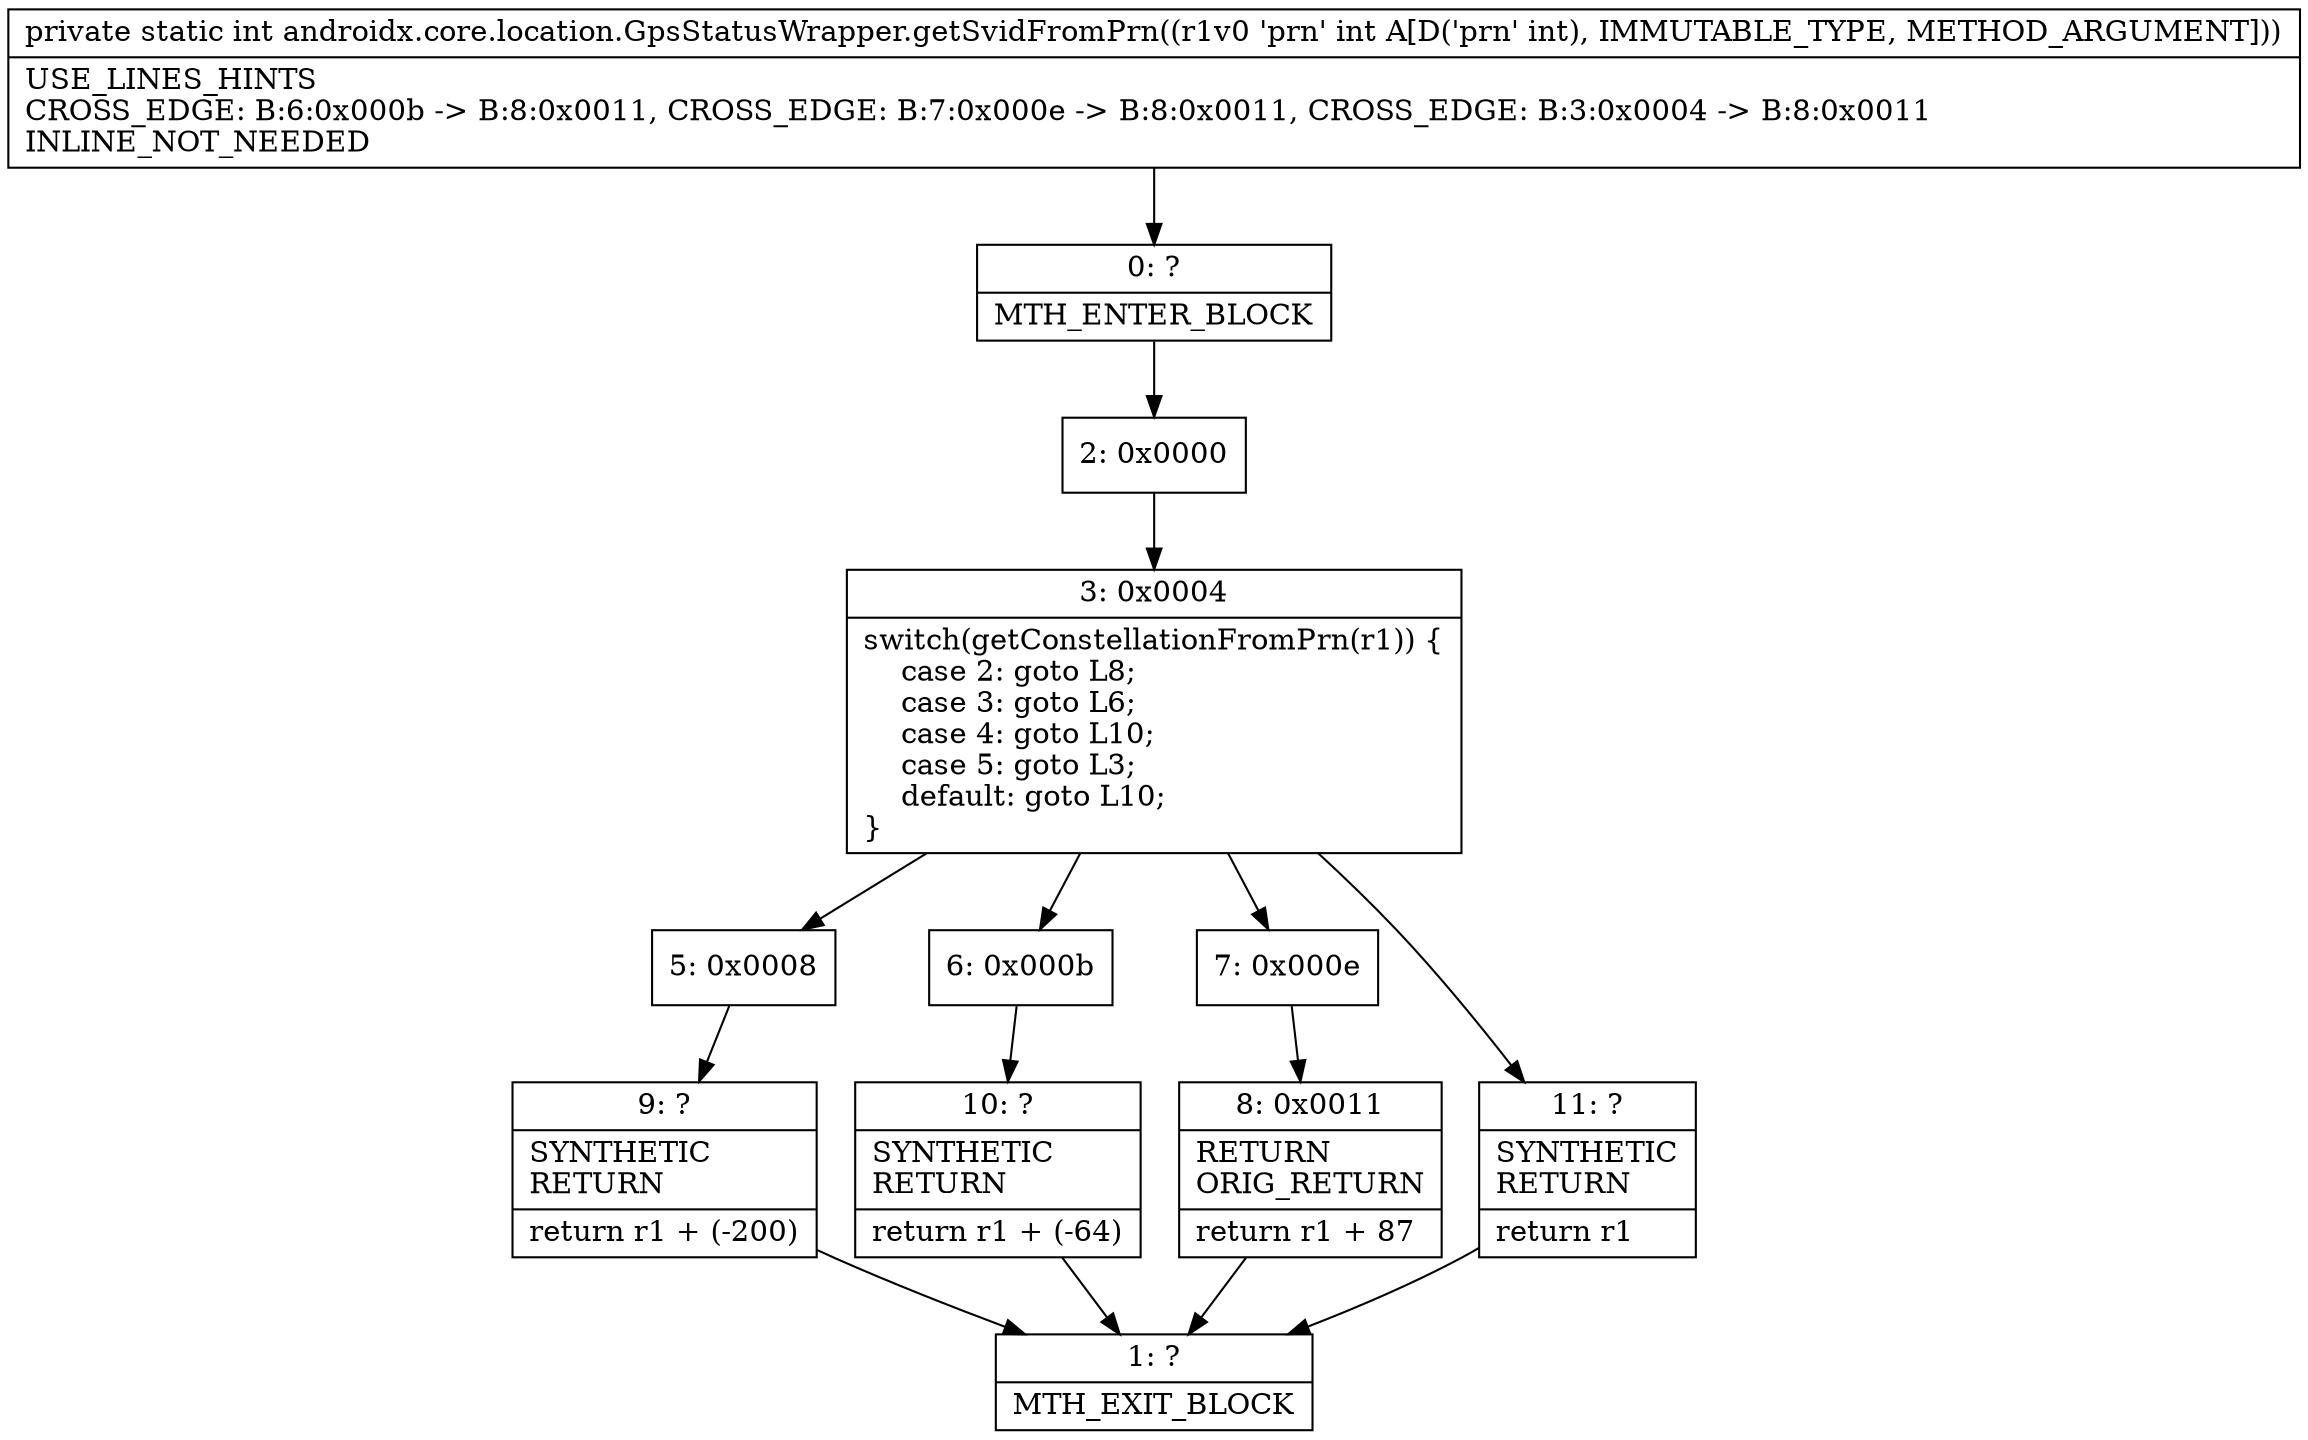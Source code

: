 digraph "CFG forandroidx.core.location.GpsStatusWrapper.getSvidFromPrn(I)I" {
Node_0 [shape=record,label="{0\:\ ?|MTH_ENTER_BLOCK\l}"];
Node_2 [shape=record,label="{2\:\ 0x0000}"];
Node_3 [shape=record,label="{3\:\ 0x0004|switch(getConstellationFromPrn(r1)) \{\l    case 2: goto L8;\l    case 3: goto L6;\l    case 4: goto L10;\l    case 5: goto L3;\l    default: goto L10;\l\}\l}"];
Node_5 [shape=record,label="{5\:\ 0x0008}"];
Node_9 [shape=record,label="{9\:\ ?|SYNTHETIC\lRETURN\l|return r1 + (\-200)\l}"];
Node_1 [shape=record,label="{1\:\ ?|MTH_EXIT_BLOCK\l}"];
Node_6 [shape=record,label="{6\:\ 0x000b}"];
Node_10 [shape=record,label="{10\:\ ?|SYNTHETIC\lRETURN\l|return r1 + (\-64)\l}"];
Node_7 [shape=record,label="{7\:\ 0x000e}"];
Node_8 [shape=record,label="{8\:\ 0x0011|RETURN\lORIG_RETURN\l|return r1 + 87\l}"];
Node_11 [shape=record,label="{11\:\ ?|SYNTHETIC\lRETURN\l|return r1\l}"];
MethodNode[shape=record,label="{private static int androidx.core.location.GpsStatusWrapper.getSvidFromPrn((r1v0 'prn' int A[D('prn' int), IMMUTABLE_TYPE, METHOD_ARGUMENT]))  | USE_LINES_HINTS\lCROSS_EDGE: B:6:0x000b \-\> B:8:0x0011, CROSS_EDGE: B:7:0x000e \-\> B:8:0x0011, CROSS_EDGE: B:3:0x0004 \-\> B:8:0x0011\lINLINE_NOT_NEEDED\l}"];
MethodNode -> Node_0;Node_0 -> Node_2;
Node_2 -> Node_3;
Node_3 -> Node_5;
Node_3 -> Node_6;
Node_3 -> Node_7;
Node_3 -> Node_11;
Node_5 -> Node_9;
Node_9 -> Node_1;
Node_6 -> Node_10;
Node_10 -> Node_1;
Node_7 -> Node_8;
Node_8 -> Node_1;
Node_11 -> Node_1;
}

